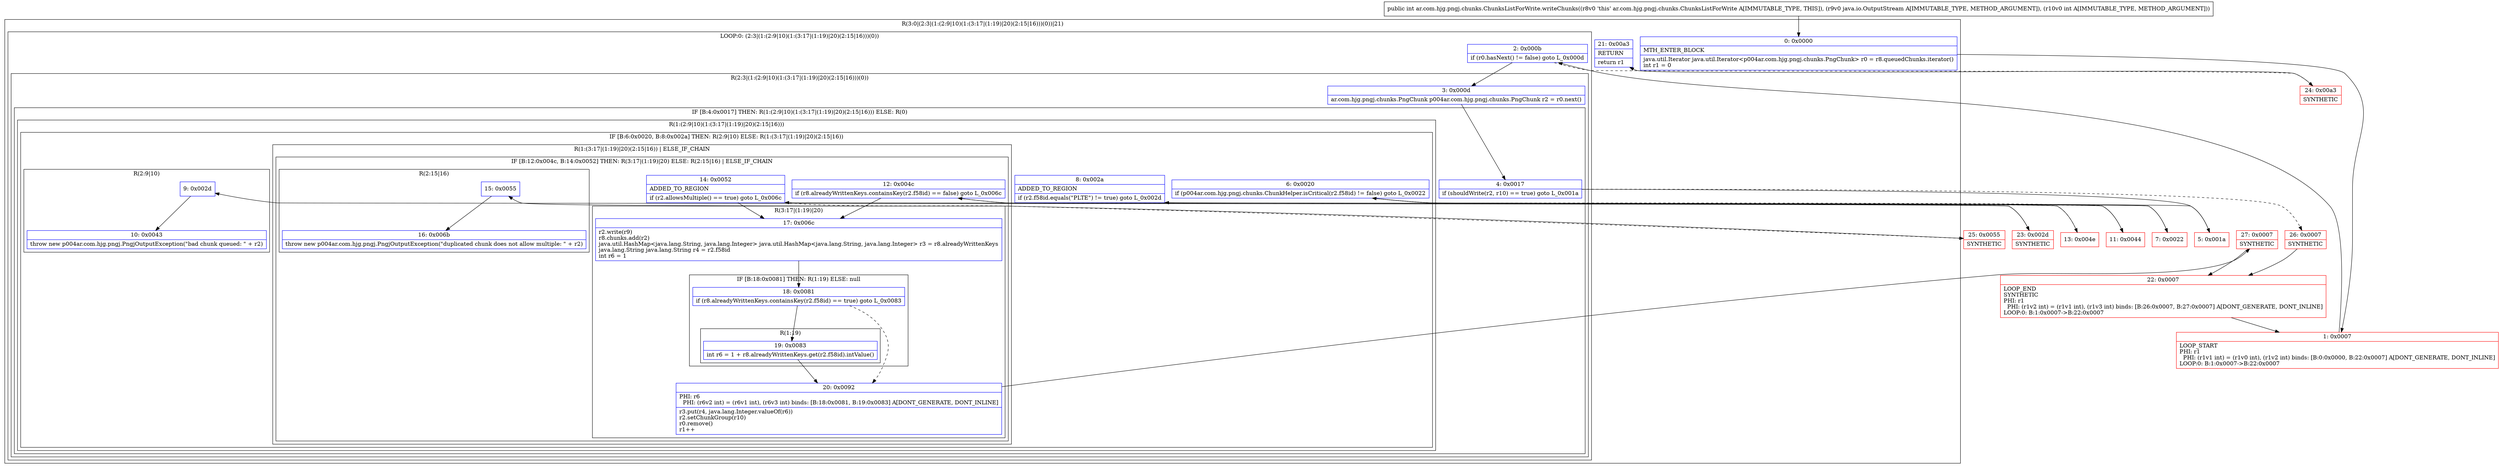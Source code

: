 digraph "CFG forar.com.hjg.pngj.chunks.ChunksListForWrite.writeChunks(Ljava\/io\/OutputStream;I)I" {
subgraph cluster_Region_854992294 {
label = "R(3:0|(2:3|(1:(2:9|10)(1:(3:17|(1:19)|20)(2:15|16)))(0))|21)";
node [shape=record,color=blue];
Node_0 [shape=record,label="{0\:\ 0x0000|MTH_ENTER_BLOCK\l|java.util.Iterator java.util.Iterator\<p004ar.com.hjg.pngj.chunks.PngChunk\> r0 = r8.queuedChunks.iterator()\lint r1 = 0\l}"];
subgraph cluster_LoopRegion_1973094229 {
label = "LOOP:0: (2:3|(1:(2:9|10)(1:(3:17|(1:19)|20)(2:15|16)))(0))";
node [shape=record,color=blue];
Node_2 [shape=record,label="{2\:\ 0x000b|if (r0.hasNext() != false) goto L_0x000d\l}"];
subgraph cluster_Region_968183808 {
label = "R(2:3|(1:(2:9|10)(1:(3:17|(1:19)|20)(2:15|16)))(0))";
node [shape=record,color=blue];
Node_3 [shape=record,label="{3\:\ 0x000d|ar.com.hjg.pngj.chunks.PngChunk p004ar.com.hjg.pngj.chunks.PngChunk r2 = r0.next()\l}"];
subgraph cluster_IfRegion_100358803 {
label = "IF [B:4:0x0017] THEN: R(1:(2:9|10)(1:(3:17|(1:19)|20)(2:15|16))) ELSE: R(0)";
node [shape=record,color=blue];
Node_4 [shape=record,label="{4\:\ 0x0017|if (shouldWrite(r2, r10) == true) goto L_0x001a\l}"];
subgraph cluster_Region_39067546 {
label = "R(1:(2:9|10)(1:(3:17|(1:19)|20)(2:15|16)))";
node [shape=record,color=blue];
subgraph cluster_IfRegion_687297750 {
label = "IF [B:6:0x0020, B:8:0x002a] THEN: R(2:9|10) ELSE: R(1:(3:17|(1:19)|20)(2:15|16))";
node [shape=record,color=blue];
Node_6 [shape=record,label="{6\:\ 0x0020|if (p004ar.com.hjg.pngj.chunks.ChunkHelper.isCritical(r2.f58id) != false) goto L_0x0022\l}"];
Node_8 [shape=record,label="{8\:\ 0x002a|ADDED_TO_REGION\l|if (r2.f58id.equals(\"PLTE\") != true) goto L_0x002d\l}"];
subgraph cluster_Region_995173528 {
label = "R(2:9|10)";
node [shape=record,color=blue];
Node_9 [shape=record,label="{9\:\ 0x002d}"];
Node_10 [shape=record,label="{10\:\ 0x0043|throw new p004ar.com.hjg.pngj.PngjOutputException(\"bad chunk queued: \" + r2)\l}"];
}
subgraph cluster_Region_2043737015 {
label = "R(1:(3:17|(1:19)|20)(2:15|16)) | ELSE_IF_CHAIN\l";
node [shape=record,color=blue];
subgraph cluster_IfRegion_558859042 {
label = "IF [B:12:0x004c, B:14:0x0052] THEN: R(3:17|(1:19)|20) ELSE: R(2:15|16) | ELSE_IF_CHAIN\l";
node [shape=record,color=blue];
Node_12 [shape=record,label="{12\:\ 0x004c|if (r8.alreadyWrittenKeys.containsKey(r2.f58id) == false) goto L_0x006c\l}"];
Node_14 [shape=record,label="{14\:\ 0x0052|ADDED_TO_REGION\l|if (r2.allowsMultiple() == true) goto L_0x006c\l}"];
subgraph cluster_Region_111379700 {
label = "R(3:17|(1:19)|20)";
node [shape=record,color=blue];
Node_17 [shape=record,label="{17\:\ 0x006c|r2.write(r9)\lr8.chunks.add(r2)\ljava.util.HashMap\<java.lang.String, java.lang.Integer\> java.util.HashMap\<java.lang.String, java.lang.Integer\> r3 = r8.alreadyWrittenKeys\ljava.lang.String java.lang.String r4 = r2.f58id\lint r6 = 1\l}"];
subgraph cluster_IfRegion_2126477914 {
label = "IF [B:18:0x0081] THEN: R(1:19) ELSE: null";
node [shape=record,color=blue];
Node_18 [shape=record,label="{18\:\ 0x0081|if (r8.alreadyWrittenKeys.containsKey(r2.f58id) == true) goto L_0x0083\l}"];
subgraph cluster_Region_1828503743 {
label = "R(1:19)";
node [shape=record,color=blue];
Node_19 [shape=record,label="{19\:\ 0x0083|int r6 = 1 + r8.alreadyWrittenKeys.get(r2.f58id).intValue()\l}"];
}
}
Node_20 [shape=record,label="{20\:\ 0x0092|PHI: r6 \l  PHI: (r6v2 int) = (r6v1 int), (r6v3 int) binds: [B:18:0x0081, B:19:0x0083] A[DONT_GENERATE, DONT_INLINE]\l|r3.put(r4, java.lang.Integer.valueOf(r6))\lr2.setChunkGroup(r10)\lr0.remove()\lr1++\l}"];
}
subgraph cluster_Region_1580948572 {
label = "R(2:15|16)";
node [shape=record,color=blue];
Node_15 [shape=record,label="{15\:\ 0x0055}"];
Node_16 [shape=record,label="{16\:\ 0x006b|throw new p004ar.com.hjg.pngj.PngjOutputException(\"duplicated chunk does not allow multiple: \" + r2)\l}"];
}
}
}
}
}
subgraph cluster_Region_2068897364 {
label = "R(0)";
node [shape=record,color=blue];
}
}
}
}
Node_21 [shape=record,label="{21\:\ 0x00a3|RETURN\l|return r1\l}"];
}
Node_1 [shape=record,color=red,label="{1\:\ 0x0007|LOOP_START\lPHI: r1 \l  PHI: (r1v1 int) = (r1v0 int), (r1v2 int) binds: [B:0:0x0000, B:22:0x0007] A[DONT_GENERATE, DONT_INLINE]\lLOOP:0: B:1:0x0007\-\>B:22:0x0007\l}"];
Node_5 [shape=record,color=red,label="{5\:\ 0x001a}"];
Node_7 [shape=record,color=red,label="{7\:\ 0x0022}"];
Node_11 [shape=record,color=red,label="{11\:\ 0x0044}"];
Node_13 [shape=record,color=red,label="{13\:\ 0x004e}"];
Node_22 [shape=record,color=red,label="{22\:\ 0x0007|LOOP_END\lSYNTHETIC\lPHI: r1 \l  PHI: (r1v2 int) = (r1v1 int), (r1v3 int) binds: [B:26:0x0007, B:27:0x0007] A[DONT_GENERATE, DONT_INLINE]\lLOOP:0: B:1:0x0007\-\>B:22:0x0007\l}"];
Node_23 [shape=record,color=red,label="{23\:\ 0x002d|SYNTHETIC\l}"];
Node_24 [shape=record,color=red,label="{24\:\ 0x00a3|SYNTHETIC\l}"];
Node_25 [shape=record,color=red,label="{25\:\ 0x0055|SYNTHETIC\l}"];
Node_26 [shape=record,color=red,label="{26\:\ 0x0007|SYNTHETIC\l}"];
Node_27 [shape=record,color=red,label="{27\:\ 0x0007|SYNTHETIC\l}"];
MethodNode[shape=record,label="{public int ar.com.hjg.pngj.chunks.ChunksListForWrite.writeChunks((r8v0 'this' ar.com.hjg.pngj.chunks.ChunksListForWrite A[IMMUTABLE_TYPE, THIS]), (r9v0 java.io.OutputStream A[IMMUTABLE_TYPE, METHOD_ARGUMENT]), (r10v0 int A[IMMUTABLE_TYPE, METHOD_ARGUMENT])) }"];
MethodNode -> Node_0;
Node_0 -> Node_1;
Node_2 -> Node_3;
Node_2 -> Node_24[style=dashed];
Node_3 -> Node_4;
Node_4 -> Node_5;
Node_4 -> Node_26[style=dashed];
Node_6 -> Node_7;
Node_6 -> Node_11[style=dashed];
Node_8 -> Node_11[style=dashed];
Node_8 -> Node_23;
Node_9 -> Node_10;
Node_12 -> Node_13[style=dashed];
Node_12 -> Node_17;
Node_14 -> Node_17;
Node_14 -> Node_25[style=dashed];
Node_17 -> Node_18;
Node_18 -> Node_19;
Node_18 -> Node_20[style=dashed];
Node_19 -> Node_20;
Node_20 -> Node_27;
Node_15 -> Node_16;
Node_1 -> Node_2;
Node_5 -> Node_6;
Node_7 -> Node_8;
Node_11 -> Node_12;
Node_13 -> Node_14;
Node_22 -> Node_1;
Node_23 -> Node_9;
Node_24 -> Node_21;
Node_25 -> Node_15;
Node_26 -> Node_22;
Node_27 -> Node_22;
}

